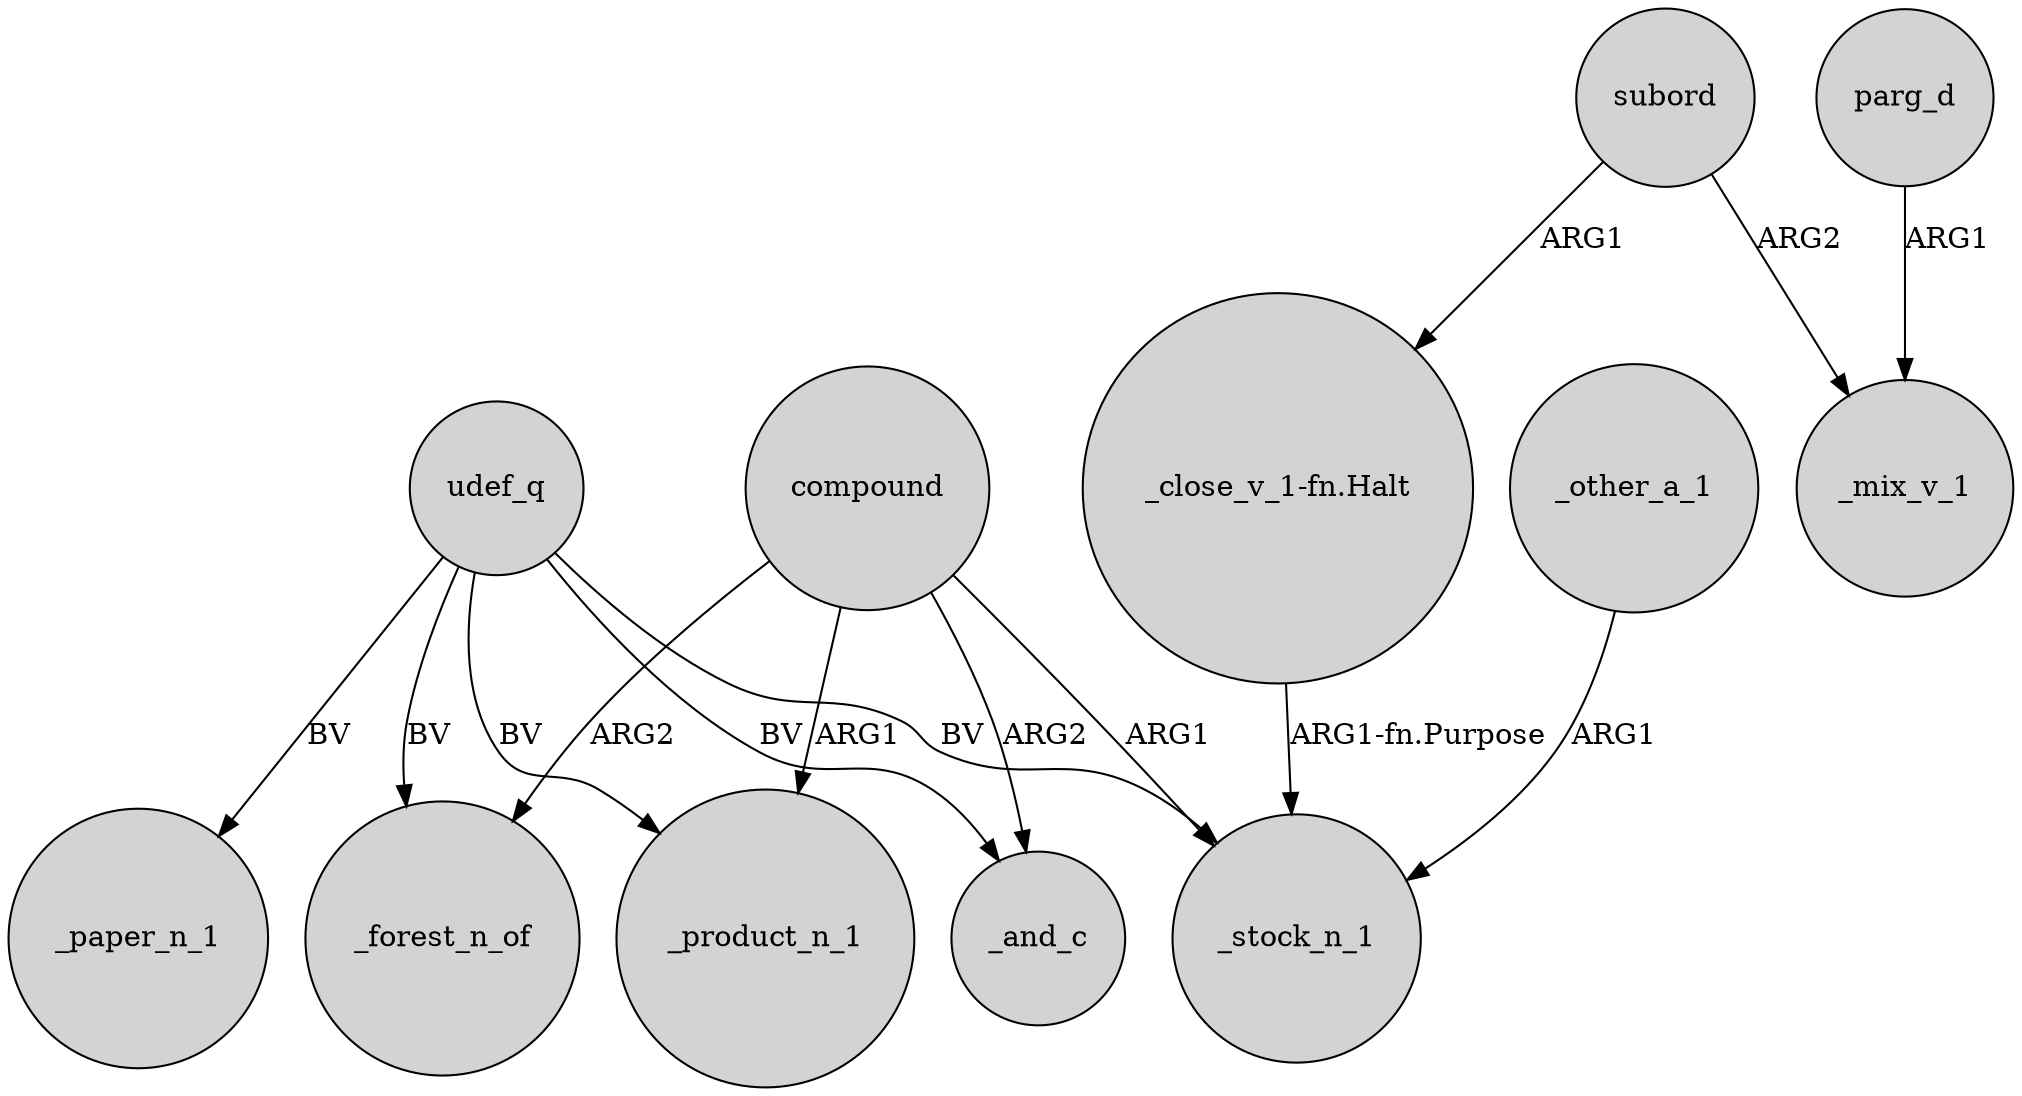 digraph {
	node [shape=circle style=filled]
	_other_a_1 -> _stock_n_1 [label=ARG1]
	udef_q -> _product_n_1 [label=BV]
	compound -> _product_n_1 [label=ARG1]
	udef_q -> _and_c [label=BV]
	compound -> _forest_n_of [label=ARG2]
	parg_d -> _mix_v_1 [label=ARG1]
	compound -> _and_c [label=ARG2]
	udef_q -> _paper_n_1 [label=BV]
	compound -> _stock_n_1 [label=ARG1]
	"_close_v_1-fn.Halt" -> _stock_n_1 [label="ARG1-fn.Purpose"]
	udef_q -> _forest_n_of [label=BV]
	subord -> _mix_v_1 [label=ARG2]
	udef_q -> _stock_n_1 [label=BV]
	subord -> "_close_v_1-fn.Halt" [label=ARG1]
}
